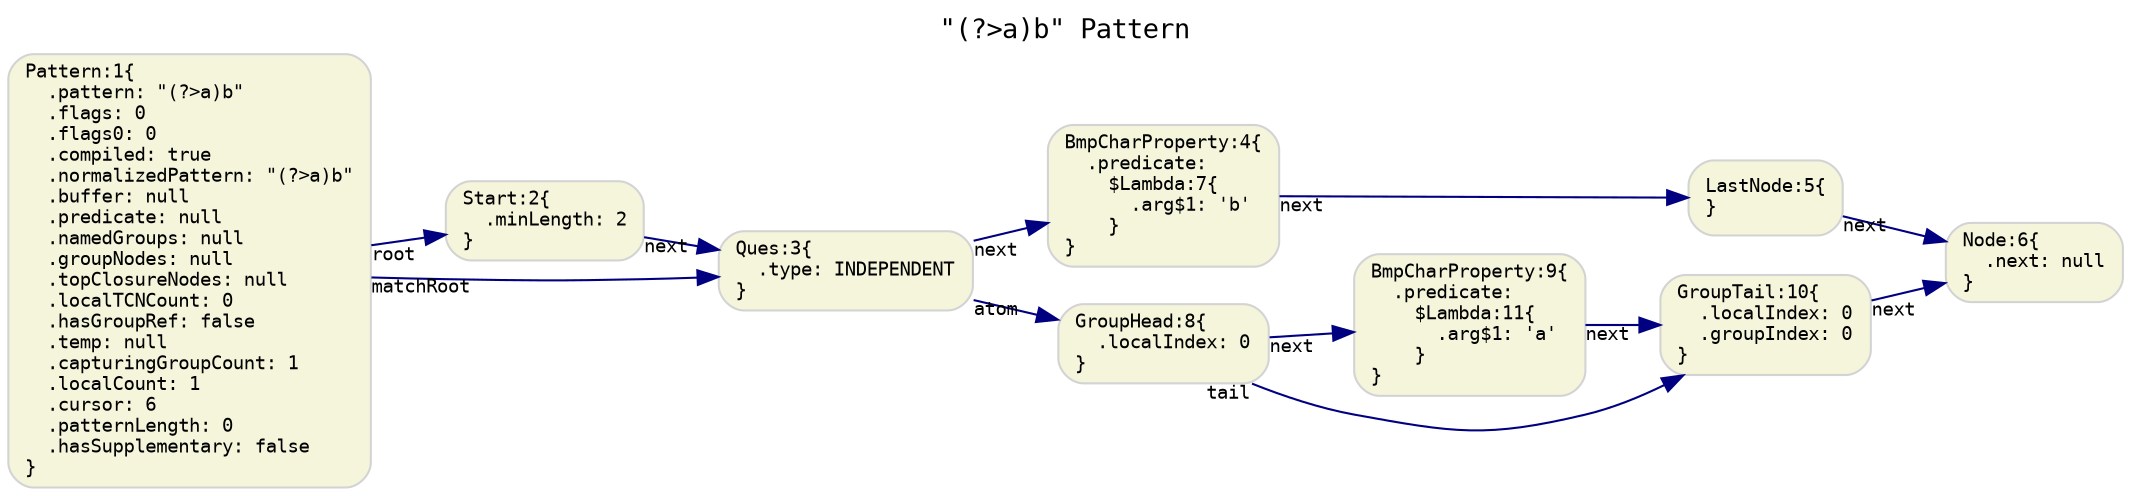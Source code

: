digraph G {
  rankdir=LR;
  labelloc="t";
  label="\"(?>a)b\" Pattern\l";
  graph [fontname="Monospace", fontsize="13"]

  // default nodes
  node [fontname="Monospace", fontsize="9", shape="box", style="rounded,filled", color="LightGray", fillcolor="Beige"]
  1[ label="Pattern:1\{\l  .pattern: \"(?>a)b\"\l  .flags: 0\l  .flags0: 0\l  .compiled: true\l  .normalizedPattern: \"(?>a)b\"\l  .buffer: null\l  .predicate: null\l  .namedGroups: null\l  .groupNodes: null\l  .topClosureNodes: null\l  .localTCNCount: 0\l  .hasGroupRef: false\l  .temp: null\l  .capturingGroupCount: 1\l  .localCount: 1\l  .cursor: 6\l  .patternLength: 0\l  .hasSupplementary: false\l\}\l" ]
  2[ label="Start:2\{\l  .minLength: 2\l\}\l" ]
  3[ label="Ques:3\{\l  .type: INDEPENDENT\l\}\l" ]
  4[ label="BmpCharProperty:4\{\l  .predicate:\l    $Lambda:7\{\l      .arg$1: 'b'\l    \}\l\}\l" ]
  5[ label="LastNode:5\{\l\}\l" ]
  6[ label="Node:6\{\l  .next: null\l\}\l" ]
  8[ label="GroupHead:8\{\l  .localIndex: 0\l\}\l" ]
  9[ label="BmpCharProperty:9\{\l  .predicate:\l    $Lambda:11\{\l      .arg$1: 'a'\l    \}\l\}\l" ]
  10[ label="GroupTail:10\{\l  .localIndex: 0\l  .groupIndex: 0\l\}\l" ]

  // default edges
  edge [fontname="Monospace", fontsize="9", color="Navy"]
  5 -> 6 [ label="",  taillabel="next" ]
  4 -> 5 [ label="",  taillabel="next" ]
  3 -> 4 [ label="",  taillabel="next" ]
  10 -> 6 [ label="",  taillabel="next" ]
  9 -> 10 [ label="",  taillabel="next" ]
  8 -> 9 [ label="",  taillabel="next" ]
  8 -> 10 [ label="",  taillabel="tail" ]
  3 -> 8 [ label="",  taillabel="atom" ]
  2 -> 3 [ label="",  taillabel="next" ]
  1 -> 2 [ label="",  taillabel="root" ]
  1 -> 3 [ label="",  taillabel="matchRoot" ]
}
